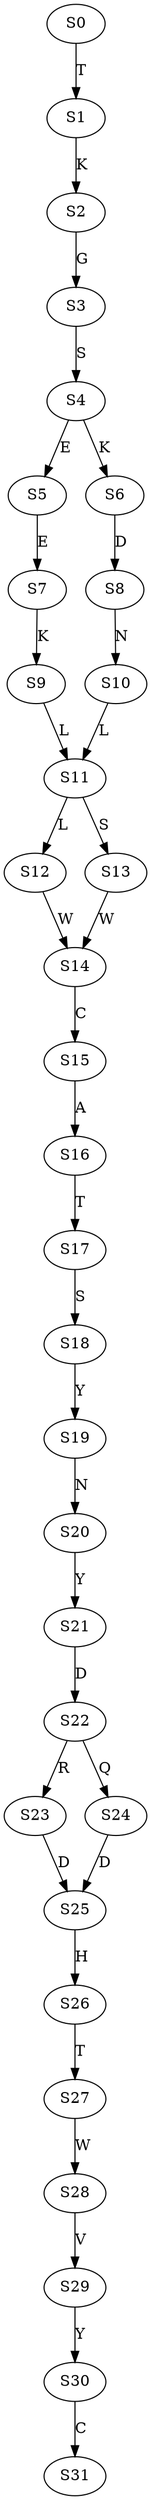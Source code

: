 strict digraph  {
	S0 -> S1 [ label = T ];
	S1 -> S2 [ label = K ];
	S2 -> S3 [ label = G ];
	S3 -> S4 [ label = S ];
	S4 -> S5 [ label = E ];
	S4 -> S6 [ label = K ];
	S5 -> S7 [ label = E ];
	S6 -> S8 [ label = D ];
	S7 -> S9 [ label = K ];
	S8 -> S10 [ label = N ];
	S9 -> S11 [ label = L ];
	S10 -> S11 [ label = L ];
	S11 -> S12 [ label = L ];
	S11 -> S13 [ label = S ];
	S12 -> S14 [ label = W ];
	S13 -> S14 [ label = W ];
	S14 -> S15 [ label = C ];
	S15 -> S16 [ label = A ];
	S16 -> S17 [ label = T ];
	S17 -> S18 [ label = S ];
	S18 -> S19 [ label = Y ];
	S19 -> S20 [ label = N ];
	S20 -> S21 [ label = Y ];
	S21 -> S22 [ label = D ];
	S22 -> S23 [ label = R ];
	S22 -> S24 [ label = Q ];
	S23 -> S25 [ label = D ];
	S24 -> S25 [ label = D ];
	S25 -> S26 [ label = H ];
	S26 -> S27 [ label = T ];
	S27 -> S28 [ label = W ];
	S28 -> S29 [ label = V ];
	S29 -> S30 [ label = Y ];
	S30 -> S31 [ label = C ];
}
